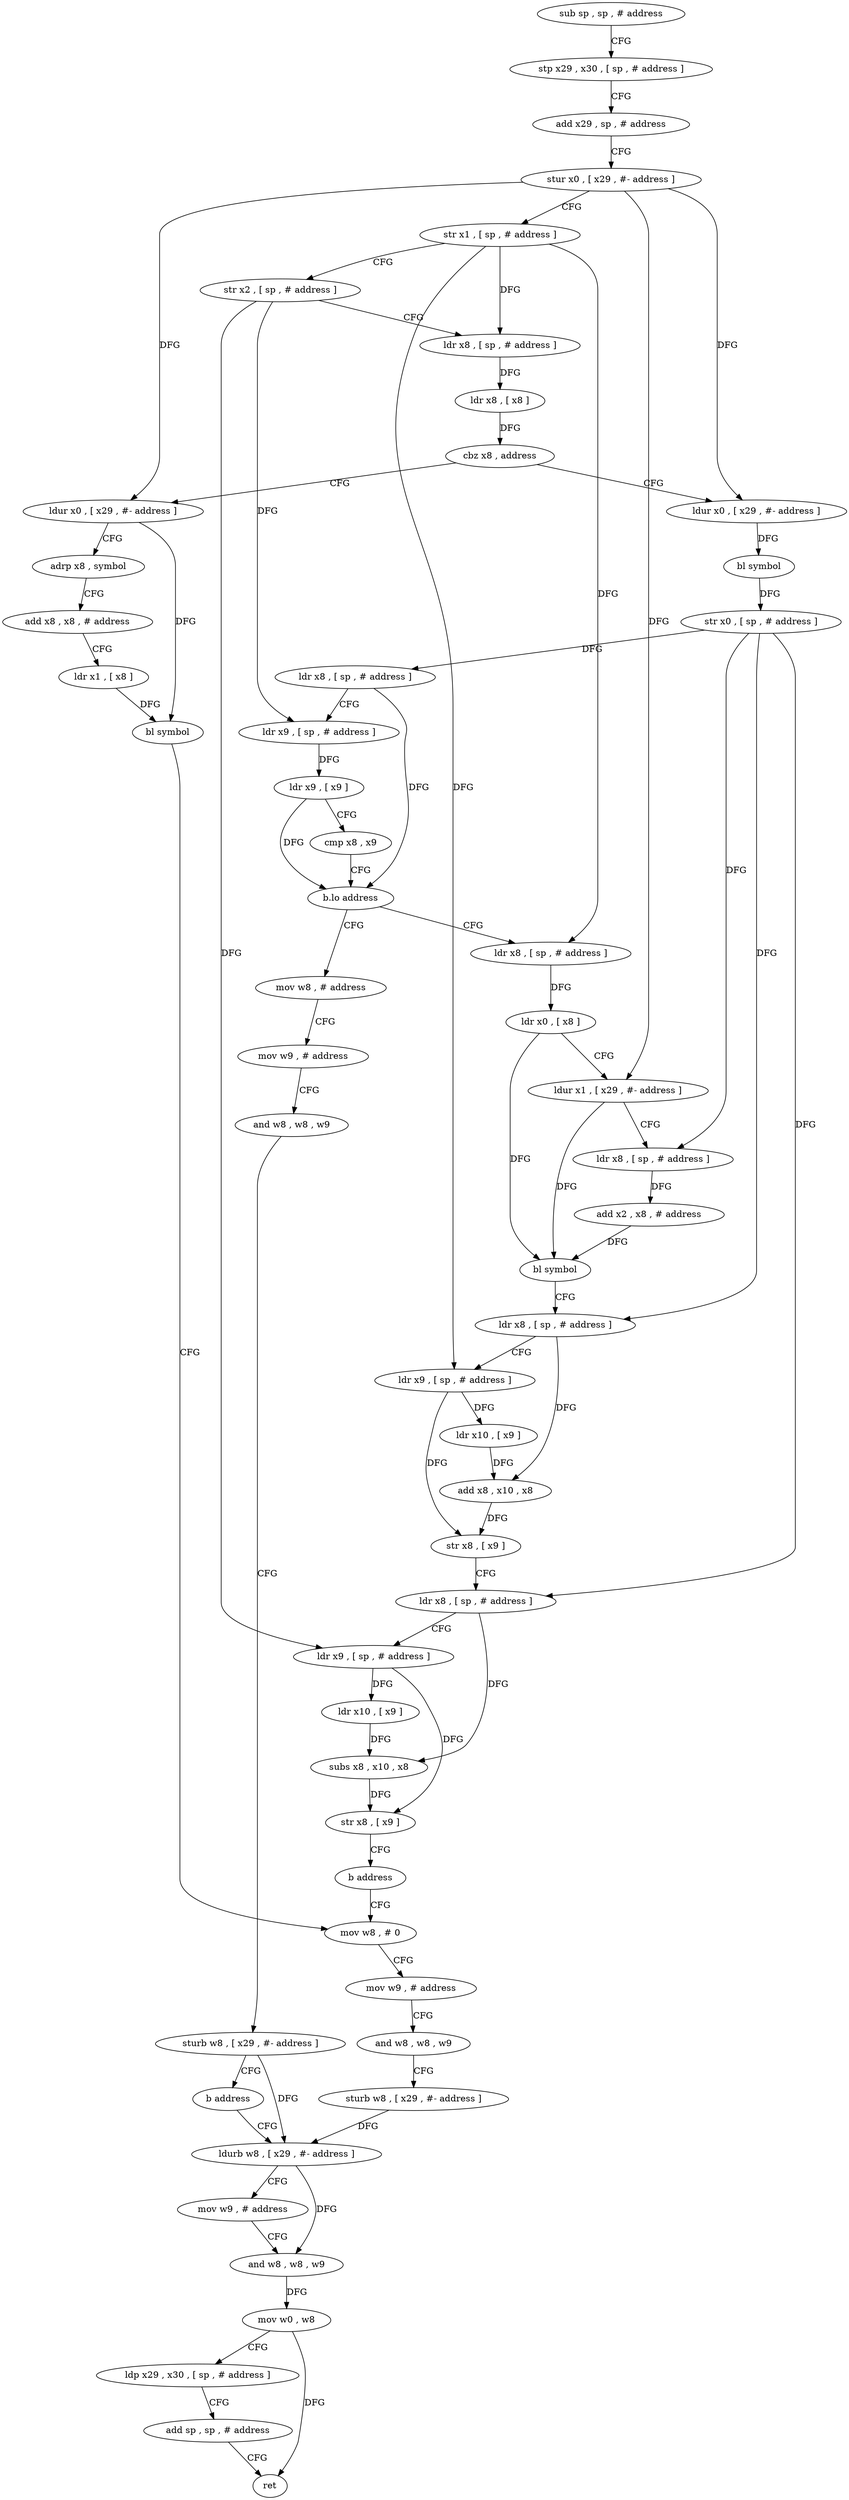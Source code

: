 digraph "func" {
"4210600" [label = "sub sp , sp , # address" ]
"4210604" [label = "stp x29 , x30 , [ sp , # address ]" ]
"4210608" [label = "add x29 , sp , # address" ]
"4210612" [label = "stur x0 , [ x29 , #- address ]" ]
"4210616" [label = "str x1 , [ sp , # address ]" ]
"4210620" [label = "str x2 , [ sp , # address ]" ]
"4210624" [label = "ldr x8 , [ sp , # address ]" ]
"4210628" [label = "ldr x8 , [ x8 ]" ]
"4210632" [label = "cbz x8 , address" ]
"4210756" [label = "ldur x0 , [ x29 , #- address ]" ]
"4210636" [label = "ldur x0 , [ x29 , #- address ]" ]
"4210760" [label = "adrp x8 , symbol" ]
"4210764" [label = "add x8 , x8 , # address" ]
"4210768" [label = "ldr x1 , [ x8 ]" ]
"4210772" [label = "bl symbol" ]
"4210776" [label = "mov w8 , # 0" ]
"4210640" [label = "bl symbol" ]
"4210644" [label = "str x0 , [ sp , # address ]" ]
"4210648" [label = "ldr x8 , [ sp , # address ]" ]
"4210652" [label = "ldr x9 , [ sp , # address ]" ]
"4210656" [label = "ldr x9 , [ x9 ]" ]
"4210660" [label = "cmp x8 , x9" ]
"4210664" [label = "b.lo address" ]
"4210688" [label = "ldr x8 , [ sp , # address ]" ]
"4210668" [label = "mov w8 , # address" ]
"4210692" [label = "ldr x0 , [ x8 ]" ]
"4210696" [label = "ldur x1 , [ x29 , #- address ]" ]
"4210700" [label = "ldr x8 , [ sp , # address ]" ]
"4210704" [label = "add x2 , x8 , # address" ]
"4210708" [label = "bl symbol" ]
"4210712" [label = "ldr x8 , [ sp , # address ]" ]
"4210716" [label = "ldr x9 , [ sp , # address ]" ]
"4210720" [label = "ldr x10 , [ x9 ]" ]
"4210724" [label = "add x8 , x10 , x8" ]
"4210728" [label = "str x8 , [ x9 ]" ]
"4210732" [label = "ldr x8 , [ sp , # address ]" ]
"4210736" [label = "ldr x9 , [ sp , # address ]" ]
"4210740" [label = "ldr x10 , [ x9 ]" ]
"4210744" [label = "subs x8 , x10 , x8" ]
"4210748" [label = "str x8 , [ x9 ]" ]
"4210752" [label = "b address" ]
"4210672" [label = "mov w9 , # address" ]
"4210676" [label = "and w8 , w8 , w9" ]
"4210680" [label = "sturb w8 , [ x29 , #- address ]" ]
"4210684" [label = "b address" ]
"4210792" [label = "ldurb w8 , [ x29 , #- address ]" ]
"4210780" [label = "mov w9 , # address" ]
"4210784" [label = "and w8 , w8 , w9" ]
"4210788" [label = "sturb w8 , [ x29 , #- address ]" ]
"4210796" [label = "mov w9 , # address" ]
"4210800" [label = "and w8 , w8 , w9" ]
"4210804" [label = "mov w0 , w8" ]
"4210808" [label = "ldp x29 , x30 , [ sp , # address ]" ]
"4210812" [label = "add sp , sp , # address" ]
"4210816" [label = "ret" ]
"4210600" -> "4210604" [ label = "CFG" ]
"4210604" -> "4210608" [ label = "CFG" ]
"4210608" -> "4210612" [ label = "CFG" ]
"4210612" -> "4210616" [ label = "CFG" ]
"4210612" -> "4210756" [ label = "DFG" ]
"4210612" -> "4210636" [ label = "DFG" ]
"4210612" -> "4210696" [ label = "DFG" ]
"4210616" -> "4210620" [ label = "CFG" ]
"4210616" -> "4210624" [ label = "DFG" ]
"4210616" -> "4210688" [ label = "DFG" ]
"4210616" -> "4210716" [ label = "DFG" ]
"4210620" -> "4210624" [ label = "CFG" ]
"4210620" -> "4210652" [ label = "DFG" ]
"4210620" -> "4210736" [ label = "DFG" ]
"4210624" -> "4210628" [ label = "DFG" ]
"4210628" -> "4210632" [ label = "DFG" ]
"4210632" -> "4210756" [ label = "CFG" ]
"4210632" -> "4210636" [ label = "CFG" ]
"4210756" -> "4210760" [ label = "CFG" ]
"4210756" -> "4210772" [ label = "DFG" ]
"4210636" -> "4210640" [ label = "DFG" ]
"4210760" -> "4210764" [ label = "CFG" ]
"4210764" -> "4210768" [ label = "CFG" ]
"4210768" -> "4210772" [ label = "DFG" ]
"4210772" -> "4210776" [ label = "CFG" ]
"4210776" -> "4210780" [ label = "CFG" ]
"4210640" -> "4210644" [ label = "DFG" ]
"4210644" -> "4210648" [ label = "DFG" ]
"4210644" -> "4210700" [ label = "DFG" ]
"4210644" -> "4210712" [ label = "DFG" ]
"4210644" -> "4210732" [ label = "DFG" ]
"4210648" -> "4210652" [ label = "CFG" ]
"4210648" -> "4210664" [ label = "DFG" ]
"4210652" -> "4210656" [ label = "DFG" ]
"4210656" -> "4210660" [ label = "CFG" ]
"4210656" -> "4210664" [ label = "DFG" ]
"4210660" -> "4210664" [ label = "CFG" ]
"4210664" -> "4210688" [ label = "CFG" ]
"4210664" -> "4210668" [ label = "CFG" ]
"4210688" -> "4210692" [ label = "DFG" ]
"4210668" -> "4210672" [ label = "CFG" ]
"4210692" -> "4210696" [ label = "CFG" ]
"4210692" -> "4210708" [ label = "DFG" ]
"4210696" -> "4210700" [ label = "CFG" ]
"4210696" -> "4210708" [ label = "DFG" ]
"4210700" -> "4210704" [ label = "DFG" ]
"4210704" -> "4210708" [ label = "DFG" ]
"4210708" -> "4210712" [ label = "CFG" ]
"4210712" -> "4210716" [ label = "CFG" ]
"4210712" -> "4210724" [ label = "DFG" ]
"4210716" -> "4210720" [ label = "DFG" ]
"4210716" -> "4210728" [ label = "DFG" ]
"4210720" -> "4210724" [ label = "DFG" ]
"4210724" -> "4210728" [ label = "DFG" ]
"4210728" -> "4210732" [ label = "CFG" ]
"4210732" -> "4210736" [ label = "CFG" ]
"4210732" -> "4210744" [ label = "DFG" ]
"4210736" -> "4210740" [ label = "DFG" ]
"4210736" -> "4210748" [ label = "DFG" ]
"4210740" -> "4210744" [ label = "DFG" ]
"4210744" -> "4210748" [ label = "DFG" ]
"4210748" -> "4210752" [ label = "CFG" ]
"4210752" -> "4210776" [ label = "CFG" ]
"4210672" -> "4210676" [ label = "CFG" ]
"4210676" -> "4210680" [ label = "CFG" ]
"4210680" -> "4210684" [ label = "CFG" ]
"4210680" -> "4210792" [ label = "DFG" ]
"4210684" -> "4210792" [ label = "CFG" ]
"4210792" -> "4210796" [ label = "CFG" ]
"4210792" -> "4210800" [ label = "DFG" ]
"4210780" -> "4210784" [ label = "CFG" ]
"4210784" -> "4210788" [ label = "CFG" ]
"4210788" -> "4210792" [ label = "DFG" ]
"4210796" -> "4210800" [ label = "CFG" ]
"4210800" -> "4210804" [ label = "DFG" ]
"4210804" -> "4210808" [ label = "CFG" ]
"4210804" -> "4210816" [ label = "DFG" ]
"4210808" -> "4210812" [ label = "CFG" ]
"4210812" -> "4210816" [ label = "CFG" ]
}
